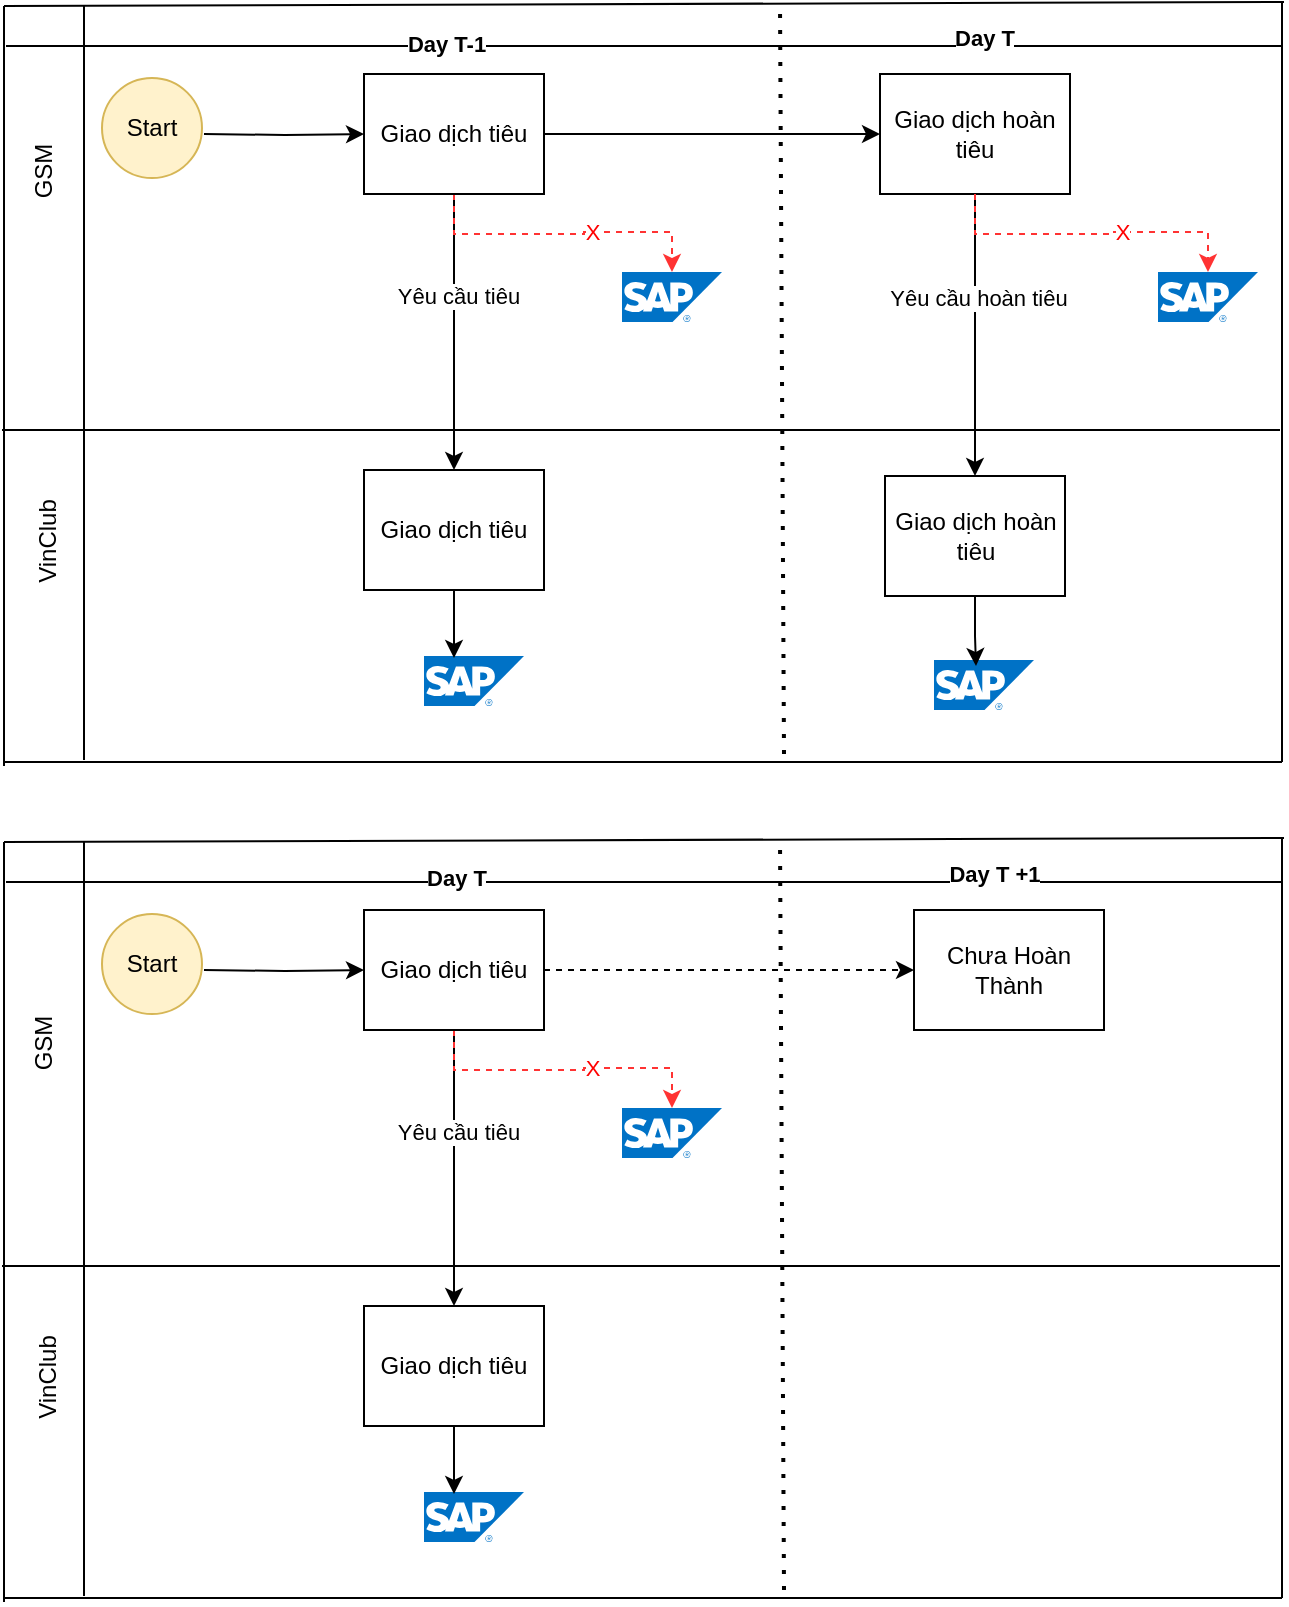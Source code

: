 <mxfile version="26.2.12">
  <diagram name="Page-1" id="jYxQsDxRD-8A5V3A2scU">
    <mxGraphModel dx="1680" dy="971" grid="0" gridSize="10" guides="1" tooltips="1" connect="1" arrows="1" fold="1" page="1" pageScale="1" pageWidth="827" pageHeight="1169" math="0" shadow="0">
      <root>
        <mxCell id="0" />
        <mxCell id="1" parent="0" />
        <mxCell id="HJKBNOG1gQndoPXstNbw-36" value="" style="group" vertex="1" connectable="0" parent="1">
          <mxGeometry x="39" y="158" width="641" height="382" as="geometry" />
        </mxCell>
        <mxCell id="HJKBNOG1gQndoPXstNbw-2" style="edgeStyle=orthogonalEdgeStyle;rounded=0;orthogonalLoop=1;jettySize=auto;html=1;entryX=0;entryY=0.5;entryDx=0;entryDy=0;entryPerimeter=0;" edge="1" parent="HJKBNOG1gQndoPXstNbw-36" target="HJKBNOG1gQndoPXstNbw-3">
          <mxGeometry relative="1" as="geometry">
            <mxPoint x="181" y="66" as="targetPoint" />
            <mxPoint x="101" y="66" as="sourcePoint" />
          </mxGeometry>
        </mxCell>
        <mxCell id="HJKBNOG1gQndoPXstNbw-1" value="Start" style="ellipse;whiteSpace=wrap;html=1;aspect=fixed;fillColor=#fff2cc;strokeColor=#d6b656;" vertex="1" parent="HJKBNOG1gQndoPXstNbw-36">
          <mxGeometry x="50" y="38" width="50" height="50" as="geometry" />
        </mxCell>
        <mxCell id="HJKBNOG1gQndoPXstNbw-13" style="edgeStyle=orthogonalEdgeStyle;rounded=0;orthogonalLoop=1;jettySize=auto;html=1;entryX=0.5;entryY=0;entryDx=0;entryDy=0;" edge="1" parent="HJKBNOG1gQndoPXstNbw-36" source="HJKBNOG1gQndoPXstNbw-3" target="HJKBNOG1gQndoPXstNbw-12">
          <mxGeometry relative="1" as="geometry" />
        </mxCell>
        <mxCell id="HJKBNOG1gQndoPXstNbw-14" value="Yêu cầu tiêu" style="edgeLabel;html=1;align=center;verticalAlign=middle;resizable=0;points=[];" vertex="1" connectable="0" parent="HJKBNOG1gQndoPXstNbw-13">
          <mxGeometry x="-0.267" y="2" relative="1" as="geometry">
            <mxPoint as="offset" />
          </mxGeometry>
        </mxCell>
        <mxCell id="HJKBNOG1gQndoPXstNbw-16" value="" style="edgeStyle=orthogonalEdgeStyle;rounded=0;orthogonalLoop=1;jettySize=auto;html=1;" edge="1" parent="HJKBNOG1gQndoPXstNbw-36" source="HJKBNOG1gQndoPXstNbw-3" target="HJKBNOG1gQndoPXstNbw-15">
          <mxGeometry relative="1" as="geometry" />
        </mxCell>
        <mxCell id="HJKBNOG1gQndoPXstNbw-30" style="edgeStyle=orthogonalEdgeStyle;rounded=0;orthogonalLoop=1;jettySize=auto;html=1;dashed=1;strokeColor=#FF3333;exitX=0.5;exitY=1;exitDx=0;exitDy=0;" edge="1" parent="HJKBNOG1gQndoPXstNbw-36" source="HJKBNOG1gQndoPXstNbw-3" target="HJKBNOG1gQndoPXstNbw-29">
          <mxGeometry relative="1" as="geometry" />
        </mxCell>
        <mxCell id="HJKBNOG1gQndoPXstNbw-31" value="X" style="edgeLabel;html=1;align=center;verticalAlign=middle;resizable=0;points=[];fontColor=#FF0000;" vertex="1" connectable="0" parent="HJKBNOG1gQndoPXstNbw-30">
          <mxGeometry x="0.203" relative="1" as="geometry">
            <mxPoint as="offset" />
          </mxGeometry>
        </mxCell>
        <mxCell id="HJKBNOG1gQndoPXstNbw-3" value="Giao dịch ti&lt;span style=&quot;background-color: transparent; color: light-dark(rgb(0, 0, 0), rgb(255, 255, 255));&quot;&gt;êu&lt;/span&gt;" style="rounded=0;whiteSpace=wrap;html=1;" vertex="1" parent="HJKBNOG1gQndoPXstNbw-36">
          <mxGeometry x="181" y="36" width="90" height="60" as="geometry" />
        </mxCell>
        <mxCell id="HJKBNOG1gQndoPXstNbw-5" value="" style="endArrow=none;html=1;rounded=0;" edge="1" parent="HJKBNOG1gQndoPXstNbw-36">
          <mxGeometry width="50" height="50" relative="1" as="geometry">
            <mxPoint x="1" y="2" as="sourcePoint" />
            <mxPoint x="641" as="targetPoint" />
          </mxGeometry>
        </mxCell>
        <mxCell id="HJKBNOG1gQndoPXstNbw-6" value="" style="endArrow=none;html=1;rounded=0;" edge="1" parent="HJKBNOG1gQndoPXstNbw-36">
          <mxGeometry width="50" height="50" relative="1" as="geometry">
            <mxPoint y="214" as="sourcePoint" />
            <mxPoint x="639" y="214" as="targetPoint" />
          </mxGeometry>
        </mxCell>
        <mxCell id="HJKBNOG1gQndoPXstNbw-7" value="" style="endArrow=none;html=1;rounded=0;" edge="1" parent="HJKBNOG1gQndoPXstNbw-36">
          <mxGeometry width="50" height="50" relative="1" as="geometry">
            <mxPoint x="1" y="380" as="sourcePoint" />
            <mxPoint x="640" y="380" as="targetPoint" />
          </mxGeometry>
        </mxCell>
        <mxCell id="HJKBNOG1gQndoPXstNbw-8" value="" style="endArrow=none;html=1;rounded=0;" edge="1" parent="HJKBNOG1gQndoPXstNbw-36">
          <mxGeometry width="50" height="50" relative="1" as="geometry">
            <mxPoint x="1" y="382" as="sourcePoint" />
            <mxPoint x="1" y="2" as="targetPoint" />
          </mxGeometry>
        </mxCell>
        <mxCell id="HJKBNOG1gQndoPXstNbw-9" value="" style="endArrow=none;html=1;rounded=0;" edge="1" parent="HJKBNOG1gQndoPXstNbw-36">
          <mxGeometry width="50" height="50" relative="1" as="geometry">
            <mxPoint x="41" y="379" as="sourcePoint" />
            <mxPoint x="41" y="2" as="targetPoint" />
          </mxGeometry>
        </mxCell>
        <mxCell id="HJKBNOG1gQndoPXstNbw-10" value="GSM" style="text;html=1;align=center;verticalAlign=middle;resizable=0;points=[];autosize=1;strokeColor=none;fillColor=none;rotation=-90;" vertex="1" parent="HJKBNOG1gQndoPXstNbw-36">
          <mxGeometry x="-4" y="70" width="50" height="30" as="geometry" />
        </mxCell>
        <mxCell id="HJKBNOG1gQndoPXstNbw-11" value="VinClub" style="text;html=1;align=center;verticalAlign=middle;resizable=0;points=[];autosize=1;strokeColor=none;fillColor=none;rotation=-90;" vertex="1" parent="HJKBNOG1gQndoPXstNbw-36">
          <mxGeometry x="-12" y="255" width="70" height="30" as="geometry" />
        </mxCell>
        <mxCell id="HJKBNOG1gQndoPXstNbw-12" value="Giao dịch tiêu" style="rounded=0;whiteSpace=wrap;html=1;" vertex="1" parent="HJKBNOG1gQndoPXstNbw-36">
          <mxGeometry x="181" y="234" width="90" height="60" as="geometry" />
        </mxCell>
        <mxCell id="HJKBNOG1gQndoPXstNbw-18" style="edgeStyle=orthogonalEdgeStyle;rounded=0;orthogonalLoop=1;jettySize=auto;html=1;" edge="1" parent="HJKBNOG1gQndoPXstNbw-36" source="HJKBNOG1gQndoPXstNbw-15" target="HJKBNOG1gQndoPXstNbw-17">
          <mxGeometry relative="1" as="geometry" />
        </mxCell>
        <mxCell id="HJKBNOG1gQndoPXstNbw-19" value="Yêu cầu hoàn tiêu" style="edgeLabel;html=1;align=center;verticalAlign=middle;resizable=0;points=[];" vertex="1" connectable="0" parent="HJKBNOG1gQndoPXstNbw-18">
          <mxGeometry x="-0.27" y="1" relative="1" as="geometry">
            <mxPoint as="offset" />
          </mxGeometry>
        </mxCell>
        <mxCell id="HJKBNOG1gQndoPXstNbw-15" value="Giao dịch hoàn ti&lt;span style=&quot;background-color: transparent; color: light-dark(rgb(0, 0, 0), rgb(255, 255, 255));&quot;&gt;êu&lt;/span&gt;" style="rounded=0;whiteSpace=wrap;html=1;" vertex="1" parent="HJKBNOG1gQndoPXstNbw-36">
          <mxGeometry x="439" y="36" width="95" height="60" as="geometry" />
        </mxCell>
        <mxCell id="HJKBNOG1gQndoPXstNbw-17" value="Giao dịch hoàn tiêu" style="rounded=0;whiteSpace=wrap;html=1;" vertex="1" parent="HJKBNOG1gQndoPXstNbw-36">
          <mxGeometry x="441.5" y="237" width="90" height="60" as="geometry" />
        </mxCell>
        <mxCell id="HJKBNOG1gQndoPXstNbw-20" value="" style="endArrow=none;dashed=1;html=1;dashPattern=1 3;strokeWidth=2;rounded=0;" edge="1" parent="HJKBNOG1gQndoPXstNbw-36">
          <mxGeometry width="50" height="50" relative="1" as="geometry">
            <mxPoint x="391" y="376" as="sourcePoint" />
            <mxPoint x="389" as="targetPoint" />
          </mxGeometry>
        </mxCell>
        <mxCell id="HJKBNOG1gQndoPXstNbw-22" value="" style="endArrow=none;html=1;rounded=0;" edge="1" parent="HJKBNOG1gQndoPXstNbw-36">
          <mxGeometry width="50" height="50" relative="1" as="geometry">
            <mxPoint x="2" y="22" as="sourcePoint" />
            <mxPoint x="640" y="22" as="targetPoint" />
          </mxGeometry>
        </mxCell>
        <mxCell id="HJKBNOG1gQndoPXstNbw-23" value="Day T-1" style="edgeLabel;html=1;align=center;verticalAlign=middle;resizable=0;points=[];fontStyle=1" vertex="1" connectable="0" parent="HJKBNOG1gQndoPXstNbw-22">
          <mxGeometry x="-0.467" y="3" relative="1" as="geometry">
            <mxPoint x="50" y="2" as="offset" />
          </mxGeometry>
        </mxCell>
        <mxCell id="HJKBNOG1gQndoPXstNbw-24" value="Day T" style="edgeLabel;html=1;align=center;verticalAlign=middle;resizable=0;points=[];fontStyle=1" vertex="1" connectable="0" parent="HJKBNOG1gQndoPXstNbw-22">
          <mxGeometry x="0.303" y="3" relative="1" as="geometry">
            <mxPoint x="73" y="-1" as="offset" />
          </mxGeometry>
        </mxCell>
        <mxCell id="HJKBNOG1gQndoPXstNbw-25" value="" style="image;sketch=0;aspect=fixed;html=1;points=[];align=center;fontSize=12;image=img/lib/mscae/SAP_HANA_on_Azure.svg;" vertex="1" parent="HJKBNOG1gQndoPXstNbw-36">
          <mxGeometry x="211" y="327" width="50" height="25" as="geometry" />
        </mxCell>
        <mxCell id="HJKBNOG1gQndoPXstNbw-26" style="edgeStyle=orthogonalEdgeStyle;rounded=0;orthogonalLoop=1;jettySize=auto;html=1;entryX=0.3;entryY=0.04;entryDx=0;entryDy=0;entryPerimeter=0;" edge="1" parent="HJKBNOG1gQndoPXstNbw-36" source="HJKBNOG1gQndoPXstNbw-12" target="HJKBNOG1gQndoPXstNbw-25">
          <mxGeometry relative="1" as="geometry" />
        </mxCell>
        <mxCell id="HJKBNOG1gQndoPXstNbw-27" value="" style="image;sketch=0;aspect=fixed;html=1;points=[];align=center;fontSize=12;image=img/lib/mscae/SAP_HANA_on_Azure.svg;" vertex="1" parent="HJKBNOG1gQndoPXstNbw-36">
          <mxGeometry x="466" y="329" width="50" height="25" as="geometry" />
        </mxCell>
        <mxCell id="HJKBNOG1gQndoPXstNbw-28" style="edgeStyle=orthogonalEdgeStyle;rounded=0;orthogonalLoop=1;jettySize=auto;html=1;entryX=0.42;entryY=0.12;entryDx=0;entryDy=0;entryPerimeter=0;" edge="1" parent="HJKBNOG1gQndoPXstNbw-36" source="HJKBNOG1gQndoPXstNbw-17" target="HJKBNOG1gQndoPXstNbw-27">
          <mxGeometry relative="1" as="geometry" />
        </mxCell>
        <mxCell id="HJKBNOG1gQndoPXstNbw-29" value="" style="image;sketch=0;aspect=fixed;html=1;points=[];align=center;fontSize=12;image=img/lib/mscae/SAP_HANA_on_Azure.svg;" vertex="1" parent="HJKBNOG1gQndoPXstNbw-36">
          <mxGeometry x="310" y="135" width="50" height="25" as="geometry" />
        </mxCell>
        <mxCell id="HJKBNOG1gQndoPXstNbw-32" style="edgeStyle=orthogonalEdgeStyle;rounded=0;orthogonalLoop=1;jettySize=auto;html=1;dashed=1;strokeColor=#FF3333;exitX=0.5;exitY=1;exitDx=0;exitDy=0;" edge="1" parent="HJKBNOG1gQndoPXstNbw-36" source="HJKBNOG1gQndoPXstNbw-15" target="HJKBNOG1gQndoPXstNbw-34">
          <mxGeometry relative="1" as="geometry">
            <mxPoint x="525" y="112" as="sourcePoint" />
            <mxPoint x="580" y="153" as="targetPoint" />
          </mxGeometry>
        </mxCell>
        <mxCell id="HJKBNOG1gQndoPXstNbw-33" value="X" style="edgeLabel;html=1;align=center;verticalAlign=middle;resizable=0;points=[];fontColor=#FF0000;" vertex="1" connectable="0" parent="HJKBNOG1gQndoPXstNbw-32">
          <mxGeometry x="0.203" relative="1" as="geometry">
            <mxPoint as="offset" />
          </mxGeometry>
        </mxCell>
        <mxCell id="HJKBNOG1gQndoPXstNbw-34" value="" style="image;sketch=0;aspect=fixed;html=1;points=[];align=center;fontSize=12;image=img/lib/mscae/SAP_HANA_on_Azure.svg;" vertex="1" parent="HJKBNOG1gQndoPXstNbw-36">
          <mxGeometry x="578" y="135" width="50" height="25" as="geometry" />
        </mxCell>
        <mxCell id="HJKBNOG1gQndoPXstNbw-35" value="" style="endArrow=none;html=1;rounded=0;" edge="1" parent="HJKBNOG1gQndoPXstNbw-36">
          <mxGeometry width="50" height="50" relative="1" as="geometry">
            <mxPoint x="640" y="380" as="sourcePoint" />
            <mxPoint x="640" as="targetPoint" />
          </mxGeometry>
        </mxCell>
        <mxCell id="HJKBNOG1gQndoPXstNbw-71" value="" style="group" vertex="1" connectable="0" parent="1">
          <mxGeometry x="39" y="576" width="641" height="382" as="geometry" />
        </mxCell>
        <mxCell id="HJKBNOG1gQndoPXstNbw-38" style="edgeStyle=orthogonalEdgeStyle;rounded=0;orthogonalLoop=1;jettySize=auto;html=1;entryX=0;entryY=0.5;entryDx=0;entryDy=0;entryPerimeter=0;" edge="1" parent="HJKBNOG1gQndoPXstNbw-71" target="HJKBNOG1gQndoPXstNbw-45">
          <mxGeometry relative="1" as="geometry">
            <mxPoint x="181" y="66" as="targetPoint" />
            <mxPoint x="101" y="66" as="sourcePoint" />
          </mxGeometry>
        </mxCell>
        <mxCell id="HJKBNOG1gQndoPXstNbw-39" value="Start" style="ellipse;whiteSpace=wrap;html=1;aspect=fixed;fillColor=#fff2cc;strokeColor=#d6b656;" vertex="1" parent="HJKBNOG1gQndoPXstNbw-71">
          <mxGeometry x="50" y="38" width="50" height="50" as="geometry" />
        </mxCell>
        <mxCell id="HJKBNOG1gQndoPXstNbw-40" style="edgeStyle=orthogonalEdgeStyle;rounded=0;orthogonalLoop=1;jettySize=auto;html=1;entryX=0.5;entryY=0;entryDx=0;entryDy=0;" edge="1" parent="HJKBNOG1gQndoPXstNbw-71" source="HJKBNOG1gQndoPXstNbw-45" target="HJKBNOG1gQndoPXstNbw-53">
          <mxGeometry relative="1" as="geometry" />
        </mxCell>
        <mxCell id="HJKBNOG1gQndoPXstNbw-41" value="Yêu cầu tiêu" style="edgeLabel;html=1;align=center;verticalAlign=middle;resizable=0;points=[];" vertex="1" connectable="0" parent="HJKBNOG1gQndoPXstNbw-40">
          <mxGeometry x="-0.267" y="2" relative="1" as="geometry">
            <mxPoint as="offset" />
          </mxGeometry>
        </mxCell>
        <mxCell id="HJKBNOG1gQndoPXstNbw-42" value="" style="edgeStyle=orthogonalEdgeStyle;rounded=0;orthogonalLoop=1;jettySize=auto;html=1;dashed=1;" edge="1" parent="HJKBNOG1gQndoPXstNbw-71" source="HJKBNOG1gQndoPXstNbw-45" target="HJKBNOG1gQndoPXstNbw-56">
          <mxGeometry relative="1" as="geometry" />
        </mxCell>
        <mxCell id="HJKBNOG1gQndoPXstNbw-43" style="edgeStyle=orthogonalEdgeStyle;rounded=0;orthogonalLoop=1;jettySize=auto;html=1;dashed=1;strokeColor=#FF3333;exitX=0.5;exitY=1;exitDx=0;exitDy=0;" edge="1" parent="HJKBNOG1gQndoPXstNbw-71" source="HJKBNOG1gQndoPXstNbw-45" target="HJKBNOG1gQndoPXstNbw-66">
          <mxGeometry relative="1" as="geometry" />
        </mxCell>
        <mxCell id="HJKBNOG1gQndoPXstNbw-44" value="X" style="edgeLabel;html=1;align=center;verticalAlign=middle;resizable=0;points=[];fontColor=#FF0000;" vertex="1" connectable="0" parent="HJKBNOG1gQndoPXstNbw-43">
          <mxGeometry x="0.203" relative="1" as="geometry">
            <mxPoint as="offset" />
          </mxGeometry>
        </mxCell>
        <mxCell id="HJKBNOG1gQndoPXstNbw-45" value="Giao dịch ti&lt;span style=&quot;background-color: transparent; color: light-dark(rgb(0, 0, 0), rgb(255, 255, 255));&quot;&gt;êu&lt;/span&gt;" style="rounded=0;whiteSpace=wrap;html=1;" vertex="1" parent="HJKBNOG1gQndoPXstNbw-71">
          <mxGeometry x="181" y="36" width="90" height="60" as="geometry" />
        </mxCell>
        <mxCell id="HJKBNOG1gQndoPXstNbw-46" value="" style="endArrow=none;html=1;rounded=0;" edge="1" parent="HJKBNOG1gQndoPXstNbw-71">
          <mxGeometry width="50" height="50" relative="1" as="geometry">
            <mxPoint x="1" y="2" as="sourcePoint" />
            <mxPoint x="641" as="targetPoint" />
          </mxGeometry>
        </mxCell>
        <mxCell id="HJKBNOG1gQndoPXstNbw-47" value="" style="endArrow=none;html=1;rounded=0;" edge="1" parent="HJKBNOG1gQndoPXstNbw-71">
          <mxGeometry width="50" height="50" relative="1" as="geometry">
            <mxPoint y="214" as="sourcePoint" />
            <mxPoint x="639" y="214" as="targetPoint" />
          </mxGeometry>
        </mxCell>
        <mxCell id="HJKBNOG1gQndoPXstNbw-48" value="" style="endArrow=none;html=1;rounded=0;" edge="1" parent="HJKBNOG1gQndoPXstNbw-71">
          <mxGeometry width="50" height="50" relative="1" as="geometry">
            <mxPoint x="1" y="380" as="sourcePoint" />
            <mxPoint x="640" y="380" as="targetPoint" />
          </mxGeometry>
        </mxCell>
        <mxCell id="HJKBNOG1gQndoPXstNbw-49" value="" style="endArrow=none;html=1;rounded=0;" edge="1" parent="HJKBNOG1gQndoPXstNbw-71">
          <mxGeometry width="50" height="50" relative="1" as="geometry">
            <mxPoint x="1" y="382" as="sourcePoint" />
            <mxPoint x="1" y="2" as="targetPoint" />
          </mxGeometry>
        </mxCell>
        <mxCell id="HJKBNOG1gQndoPXstNbw-50" value="" style="endArrow=none;html=1;rounded=0;" edge="1" parent="HJKBNOG1gQndoPXstNbw-71">
          <mxGeometry width="50" height="50" relative="1" as="geometry">
            <mxPoint x="41" y="379" as="sourcePoint" />
            <mxPoint x="41" y="2" as="targetPoint" />
          </mxGeometry>
        </mxCell>
        <mxCell id="HJKBNOG1gQndoPXstNbw-51" value="GSM" style="text;html=1;align=center;verticalAlign=middle;resizable=0;points=[];autosize=1;strokeColor=none;fillColor=none;rotation=-90;" vertex="1" parent="HJKBNOG1gQndoPXstNbw-71">
          <mxGeometry x="-4" y="88" width="50" height="30" as="geometry" />
        </mxCell>
        <mxCell id="HJKBNOG1gQndoPXstNbw-52" value="VinClub" style="text;html=1;align=center;verticalAlign=middle;resizable=0;points=[];autosize=1;strokeColor=none;fillColor=none;rotation=-90;" vertex="1" parent="HJKBNOG1gQndoPXstNbw-71">
          <mxGeometry x="-12" y="255" width="70" height="30" as="geometry" />
        </mxCell>
        <mxCell id="HJKBNOG1gQndoPXstNbw-53" value="Giao dịch tiêu" style="rounded=0;whiteSpace=wrap;html=1;" vertex="1" parent="HJKBNOG1gQndoPXstNbw-71">
          <mxGeometry x="181" y="234" width="90" height="60" as="geometry" />
        </mxCell>
        <mxCell id="HJKBNOG1gQndoPXstNbw-56" value="Chưa Hoàn Thành" style="rounded=0;whiteSpace=wrap;html=1;" vertex="1" parent="HJKBNOG1gQndoPXstNbw-71">
          <mxGeometry x="456" y="36" width="95" height="60" as="geometry" />
        </mxCell>
        <mxCell id="HJKBNOG1gQndoPXstNbw-58" value="" style="endArrow=none;dashed=1;html=1;dashPattern=1 3;strokeWidth=2;rounded=0;" edge="1" parent="HJKBNOG1gQndoPXstNbw-71">
          <mxGeometry width="50" height="50" relative="1" as="geometry">
            <mxPoint x="391" y="376" as="sourcePoint" />
            <mxPoint x="389" as="targetPoint" />
          </mxGeometry>
        </mxCell>
        <mxCell id="HJKBNOG1gQndoPXstNbw-59" value="" style="endArrow=none;html=1;rounded=0;" edge="1" parent="HJKBNOG1gQndoPXstNbw-71">
          <mxGeometry width="50" height="50" relative="1" as="geometry">
            <mxPoint x="2" y="22" as="sourcePoint" />
            <mxPoint x="640" y="22" as="targetPoint" />
          </mxGeometry>
        </mxCell>
        <mxCell id="HJKBNOG1gQndoPXstNbw-60" value="Day T" style="edgeLabel;html=1;align=center;verticalAlign=middle;resizable=0;points=[];fontStyle=1" vertex="1" connectable="0" parent="HJKBNOG1gQndoPXstNbw-59">
          <mxGeometry x="-0.467" y="3" relative="1" as="geometry">
            <mxPoint x="55" y="1" as="offset" />
          </mxGeometry>
        </mxCell>
        <mxCell id="HJKBNOG1gQndoPXstNbw-61" value="Day T +1" style="edgeLabel;html=1;align=center;verticalAlign=middle;resizable=0;points=[];fontStyle=1" vertex="1" connectable="0" parent="HJKBNOG1gQndoPXstNbw-59">
          <mxGeometry x="0.303" y="3" relative="1" as="geometry">
            <mxPoint x="78" y="-1" as="offset" />
          </mxGeometry>
        </mxCell>
        <mxCell id="HJKBNOG1gQndoPXstNbw-62" value="" style="image;sketch=0;aspect=fixed;html=1;points=[];align=center;fontSize=12;image=img/lib/mscae/SAP_HANA_on_Azure.svg;" vertex="1" parent="HJKBNOG1gQndoPXstNbw-71">
          <mxGeometry x="211" y="327" width="50" height="25" as="geometry" />
        </mxCell>
        <mxCell id="HJKBNOG1gQndoPXstNbw-63" style="edgeStyle=orthogonalEdgeStyle;rounded=0;orthogonalLoop=1;jettySize=auto;html=1;entryX=0.3;entryY=0.04;entryDx=0;entryDy=0;entryPerimeter=0;" edge="1" parent="HJKBNOG1gQndoPXstNbw-71" source="HJKBNOG1gQndoPXstNbw-53" target="HJKBNOG1gQndoPXstNbw-62">
          <mxGeometry relative="1" as="geometry" />
        </mxCell>
        <mxCell id="HJKBNOG1gQndoPXstNbw-66" value="" style="image;sketch=0;aspect=fixed;html=1;points=[];align=center;fontSize=12;image=img/lib/mscae/SAP_HANA_on_Azure.svg;" vertex="1" parent="HJKBNOG1gQndoPXstNbw-71">
          <mxGeometry x="310" y="135" width="50" height="25" as="geometry" />
        </mxCell>
        <mxCell id="HJKBNOG1gQndoPXstNbw-70" value="" style="endArrow=none;html=1;rounded=0;" edge="1" parent="HJKBNOG1gQndoPXstNbw-71">
          <mxGeometry width="50" height="50" relative="1" as="geometry">
            <mxPoint x="640" y="380" as="sourcePoint" />
            <mxPoint x="640" as="targetPoint" />
          </mxGeometry>
        </mxCell>
      </root>
    </mxGraphModel>
  </diagram>
</mxfile>

